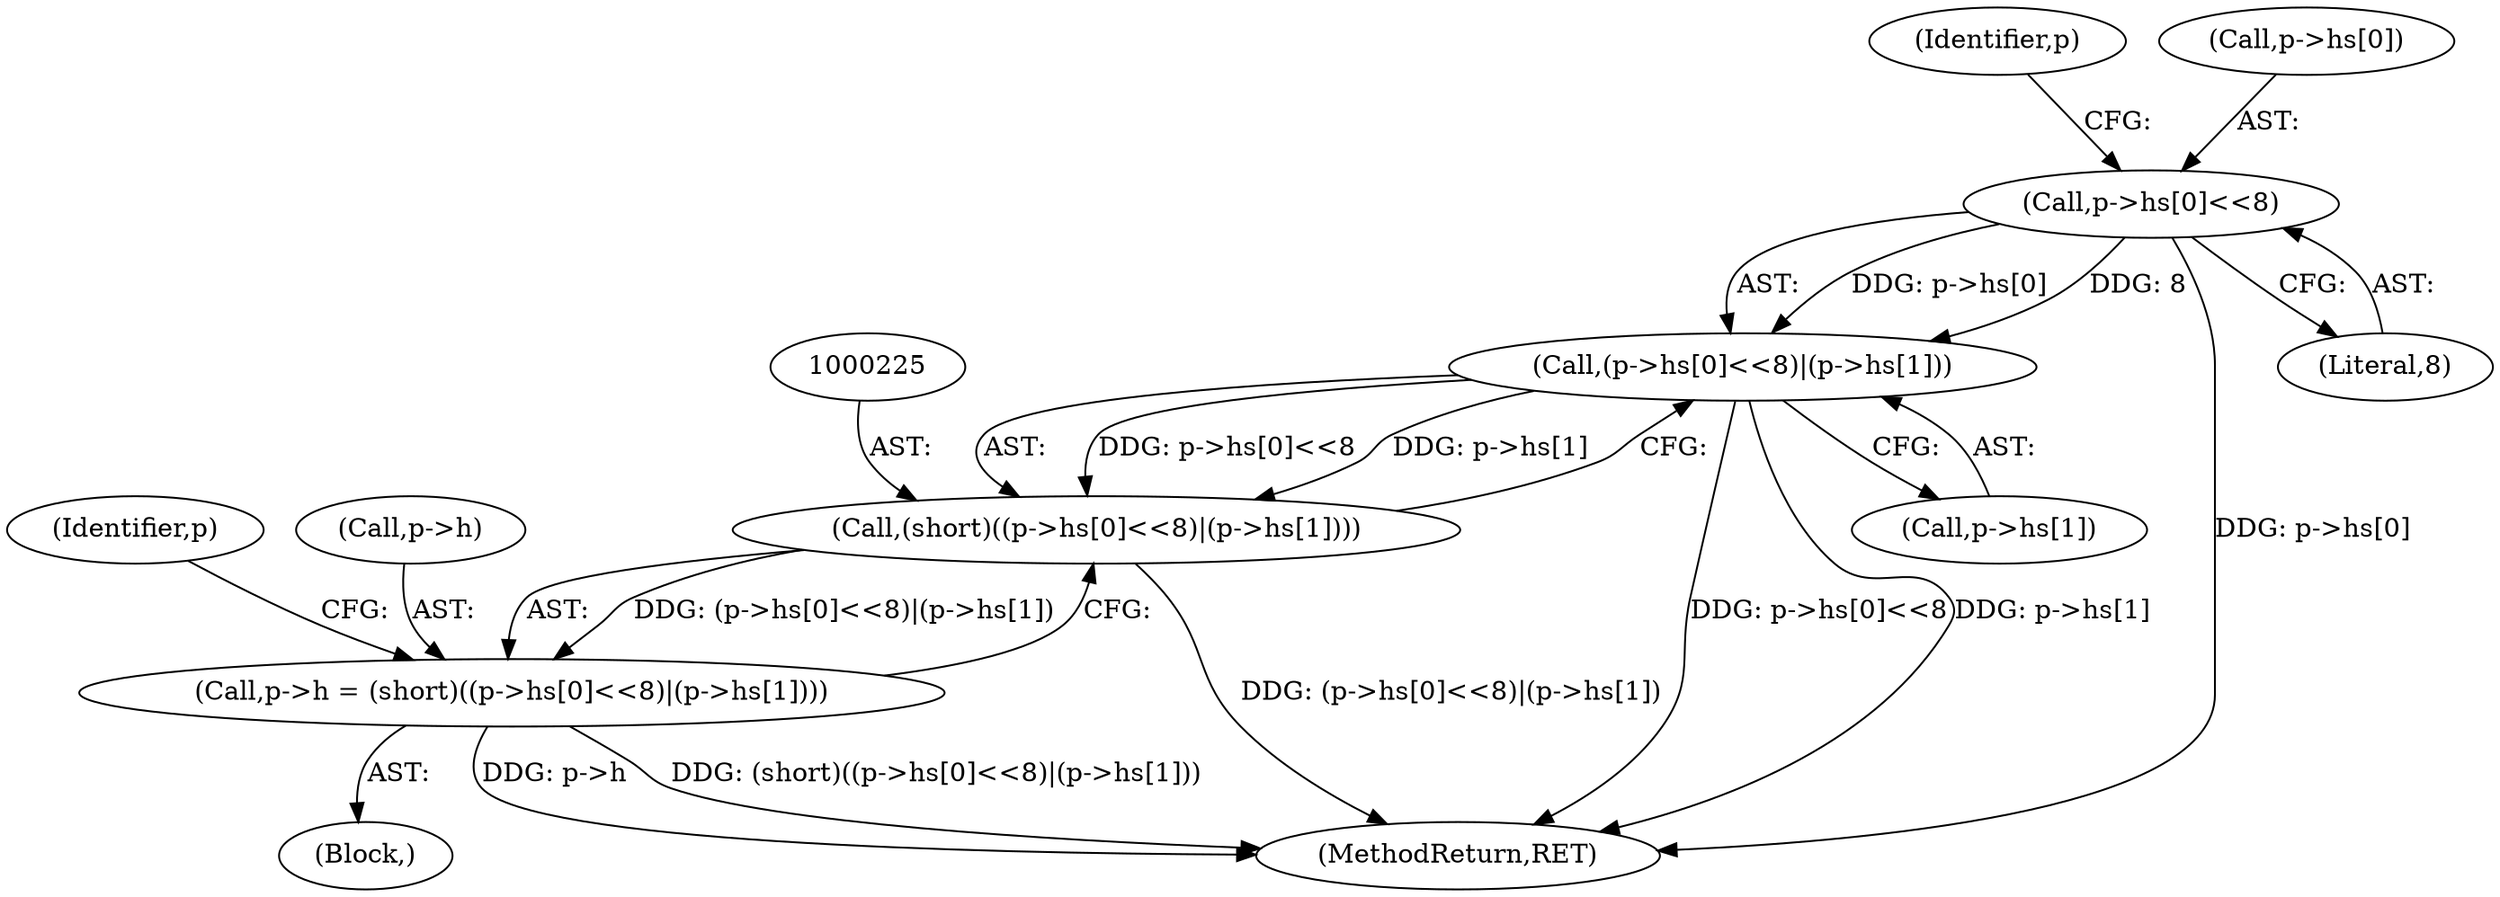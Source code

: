 digraph "0_file_4a284c89d6ef11aca34da65da7d673050a5ea320_2@pointer" {
"1000227" [label="(Call,p->hs[0]<<8)"];
"1000226" [label="(Call,(p->hs[0]<<8)|(p->hs[1]))"];
"1000224" [label="(Call,(short)((p->hs[0]<<8)|(p->hs[1])))"];
"1000220" [label="(Call,p->h = (short)((p->hs[0]<<8)|(p->hs[1])))"];
"1000879" [label="(MethodReturn,RET)"];
"1000226" [label="(Call,(p->hs[0]<<8)|(p->hs[1]))"];
"1000233" [label="(Literal,8)"];
"1000236" [label="(Identifier,p)"];
"1000234" [label="(Call,p->hs[1])"];
"1000240" [label="(Identifier,p)"];
"1000228" [label="(Call,p->hs[0])"];
"1000224" [label="(Call,(short)((p->hs[0]<<8)|(p->hs[1])))"];
"1000220" [label="(Call,p->h = (short)((p->hs[0]<<8)|(p->hs[1])))"];
"1000221" [label="(Call,p->h)"];
"1000119" [label="(Block,)"];
"1000227" [label="(Call,p->hs[0]<<8)"];
"1000227" -> "1000226"  [label="AST: "];
"1000227" -> "1000233"  [label="CFG: "];
"1000228" -> "1000227"  [label="AST: "];
"1000233" -> "1000227"  [label="AST: "];
"1000236" -> "1000227"  [label="CFG: "];
"1000227" -> "1000879"  [label="DDG: p->hs[0]"];
"1000227" -> "1000226"  [label="DDG: p->hs[0]"];
"1000227" -> "1000226"  [label="DDG: 8"];
"1000226" -> "1000224"  [label="AST: "];
"1000226" -> "1000234"  [label="CFG: "];
"1000234" -> "1000226"  [label="AST: "];
"1000224" -> "1000226"  [label="CFG: "];
"1000226" -> "1000879"  [label="DDG: p->hs[0]<<8"];
"1000226" -> "1000879"  [label="DDG: p->hs[1]"];
"1000226" -> "1000224"  [label="DDG: p->hs[0]<<8"];
"1000226" -> "1000224"  [label="DDG: p->hs[1]"];
"1000224" -> "1000220"  [label="AST: "];
"1000225" -> "1000224"  [label="AST: "];
"1000220" -> "1000224"  [label="CFG: "];
"1000224" -> "1000879"  [label="DDG: (p->hs[0]<<8)|(p->hs[1])"];
"1000224" -> "1000220"  [label="DDG: (p->hs[0]<<8)|(p->hs[1])"];
"1000220" -> "1000119"  [label="AST: "];
"1000221" -> "1000220"  [label="AST: "];
"1000240" -> "1000220"  [label="CFG: "];
"1000220" -> "1000879"  [label="DDG: p->h"];
"1000220" -> "1000879"  [label="DDG: (short)((p->hs[0]<<8)|(p->hs[1]))"];
}
